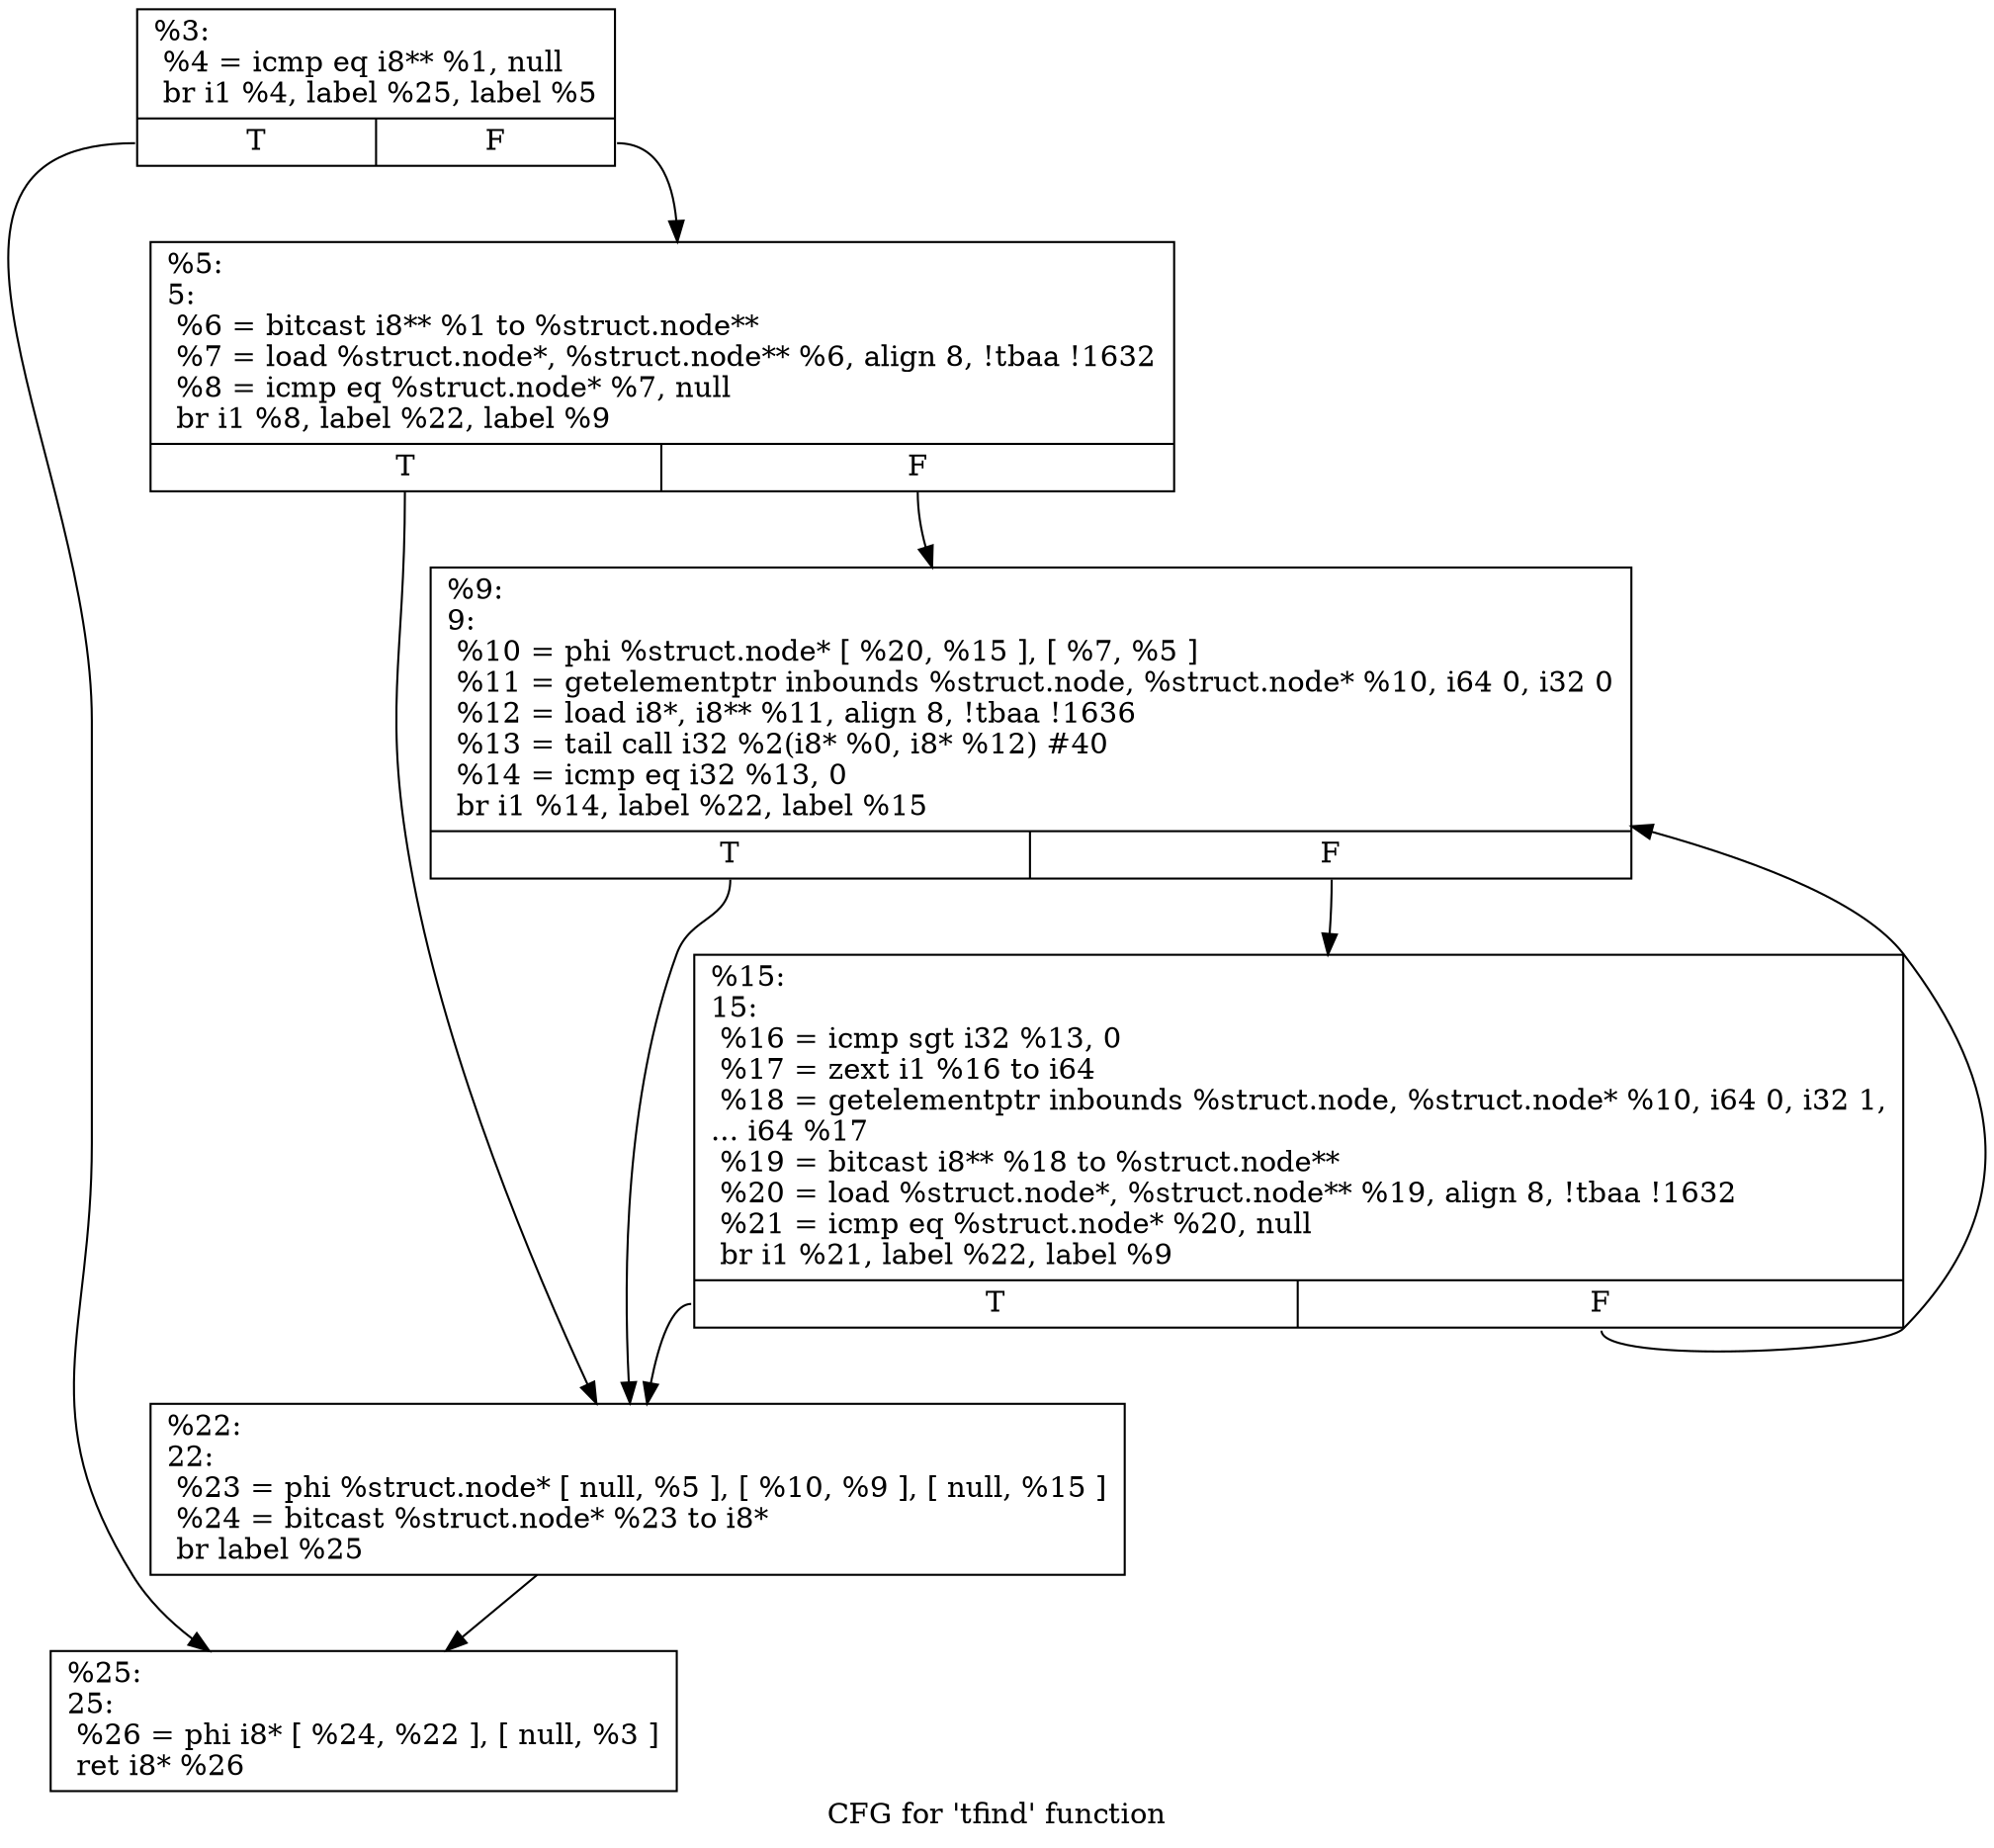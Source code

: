 digraph "CFG for 'tfind' function" {
	label="CFG for 'tfind' function";

	Node0x1e7b630 [shape=record,label="{%3:\l  %4 = icmp eq i8** %1, null\l  br i1 %4, label %25, label %5\l|{<s0>T|<s1>F}}"];
	Node0x1e7b630:s0 -> Node0x1e7b990;
	Node0x1e7b630:s1 -> Node0x1e7b850;
	Node0x1e7b850 [shape=record,label="{%5:\l5:                                                \l  %6 = bitcast i8** %1 to %struct.node**\l  %7 = load %struct.node*, %struct.node** %6, align 8, !tbaa !1632\l  %8 = icmp eq %struct.node* %7, null\l  br i1 %8, label %22, label %9\l|{<s0>T|<s1>F}}"];
	Node0x1e7b850:s0 -> Node0x1e7b940;
	Node0x1e7b850:s1 -> Node0x1e7b8a0;
	Node0x1e7b8a0 [shape=record,label="{%9:\l9:                                                \l  %10 = phi %struct.node* [ %20, %15 ], [ %7, %5 ]\l  %11 = getelementptr inbounds %struct.node, %struct.node* %10, i64 0, i32 0\l  %12 = load i8*, i8** %11, align 8, !tbaa !1636\l  %13 = tail call i32 %2(i8* %0, i8* %12) #40\l  %14 = icmp eq i32 %13, 0\l  br i1 %14, label %22, label %15\l|{<s0>T|<s1>F}}"];
	Node0x1e7b8a0:s0 -> Node0x1e7b940;
	Node0x1e7b8a0:s1 -> Node0x1e7b8f0;
	Node0x1e7b8f0 [shape=record,label="{%15:\l15:                                               \l  %16 = icmp sgt i32 %13, 0\l  %17 = zext i1 %16 to i64\l  %18 = getelementptr inbounds %struct.node, %struct.node* %10, i64 0, i32 1,\l... i64 %17\l  %19 = bitcast i8** %18 to %struct.node**\l  %20 = load %struct.node*, %struct.node** %19, align 8, !tbaa !1632\l  %21 = icmp eq %struct.node* %20, null\l  br i1 %21, label %22, label %9\l|{<s0>T|<s1>F}}"];
	Node0x1e7b8f0:s0 -> Node0x1e7b940;
	Node0x1e7b8f0:s1 -> Node0x1e7b8a0;
	Node0x1e7b940 [shape=record,label="{%22:\l22:                                               \l  %23 = phi %struct.node* [ null, %5 ], [ %10, %9 ], [ null, %15 ]\l  %24 = bitcast %struct.node* %23 to i8*\l  br label %25\l}"];
	Node0x1e7b940 -> Node0x1e7b990;
	Node0x1e7b990 [shape=record,label="{%25:\l25:                                               \l  %26 = phi i8* [ %24, %22 ], [ null, %3 ]\l  ret i8* %26\l}"];
}
